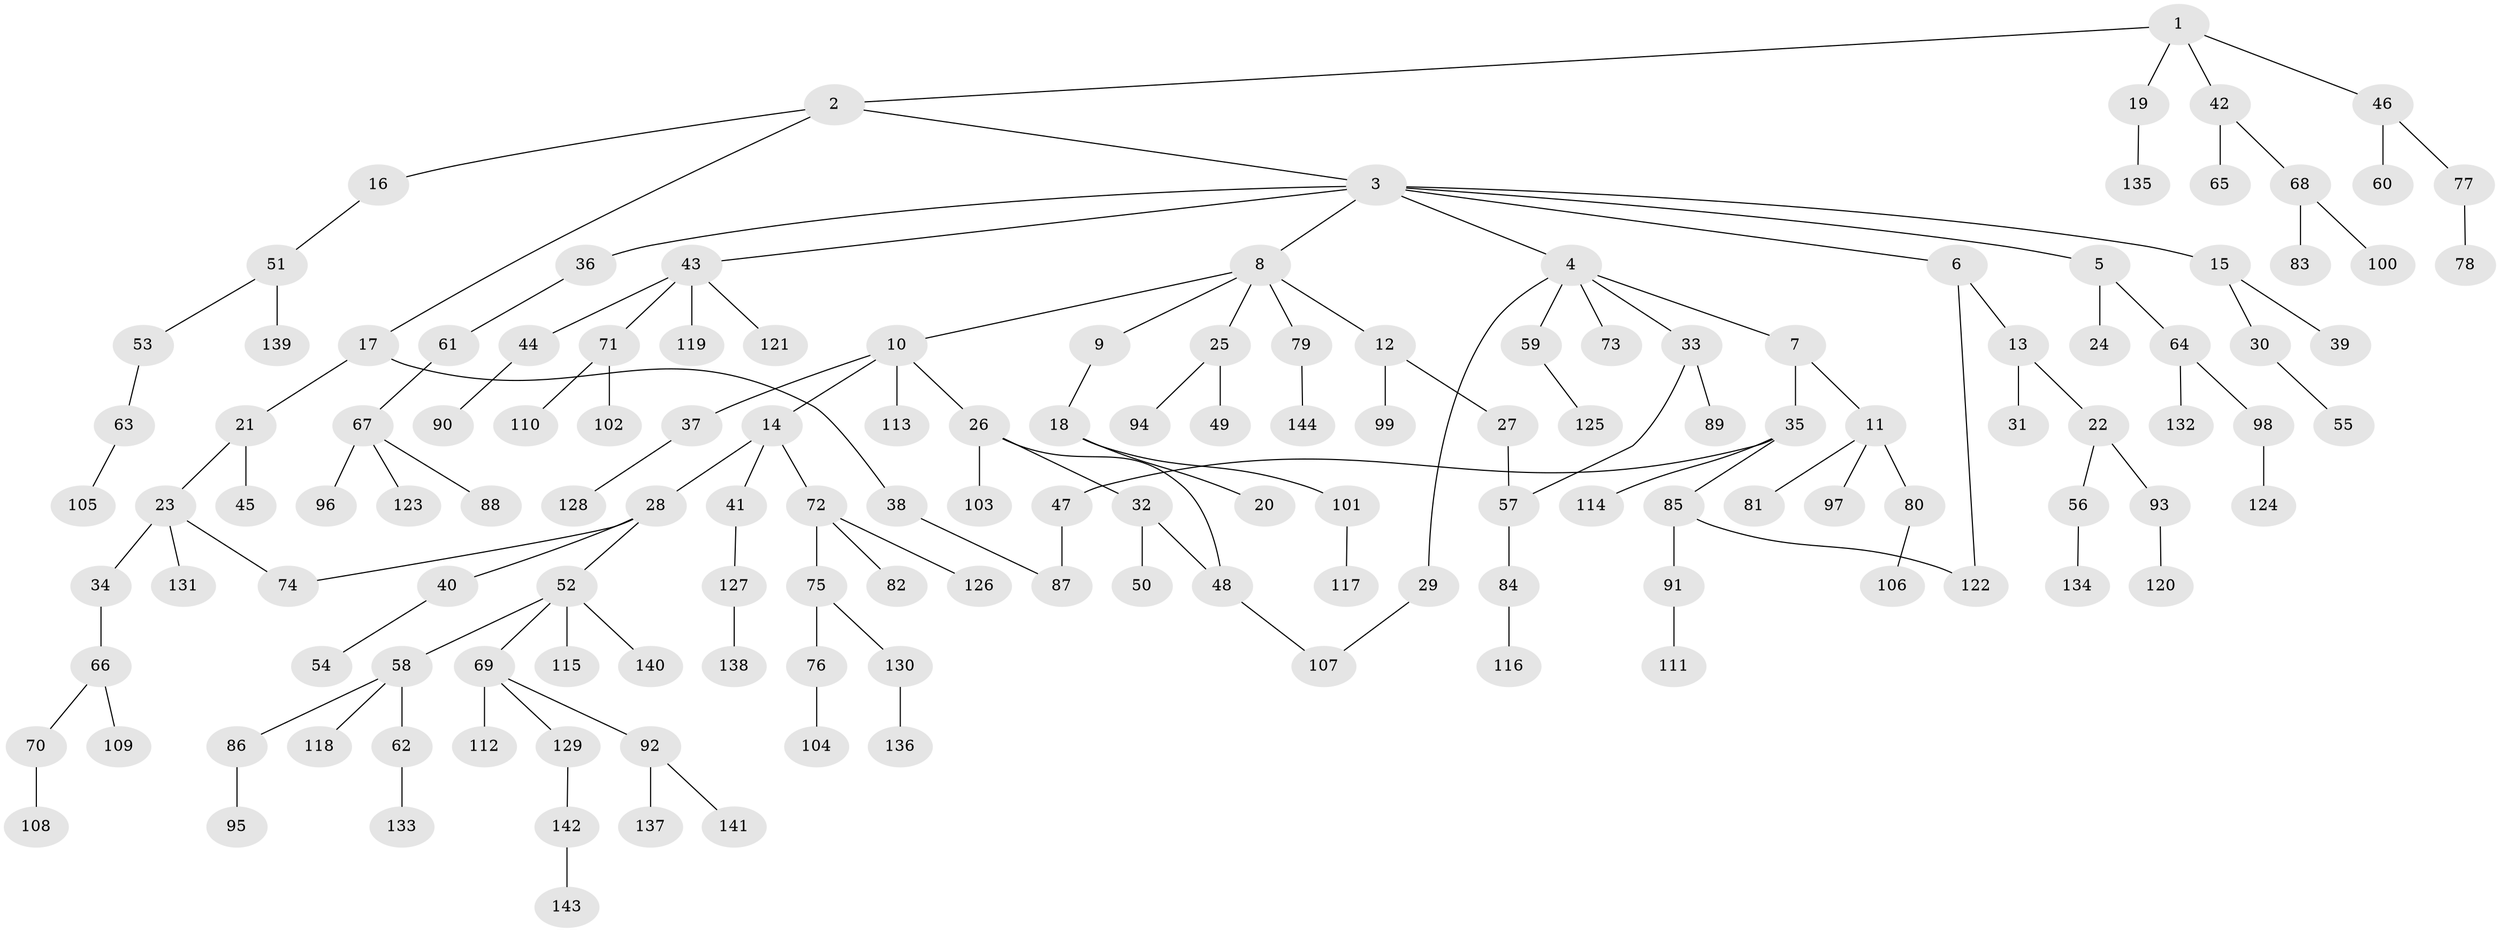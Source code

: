 // Generated by graph-tools (version 1.1) at 2025/42/03/09/25 04:42:31]
// undirected, 144 vertices, 149 edges
graph export_dot {
graph [start="1"]
  node [color=gray90,style=filled];
  1;
  2;
  3;
  4;
  5;
  6;
  7;
  8;
  9;
  10;
  11;
  12;
  13;
  14;
  15;
  16;
  17;
  18;
  19;
  20;
  21;
  22;
  23;
  24;
  25;
  26;
  27;
  28;
  29;
  30;
  31;
  32;
  33;
  34;
  35;
  36;
  37;
  38;
  39;
  40;
  41;
  42;
  43;
  44;
  45;
  46;
  47;
  48;
  49;
  50;
  51;
  52;
  53;
  54;
  55;
  56;
  57;
  58;
  59;
  60;
  61;
  62;
  63;
  64;
  65;
  66;
  67;
  68;
  69;
  70;
  71;
  72;
  73;
  74;
  75;
  76;
  77;
  78;
  79;
  80;
  81;
  82;
  83;
  84;
  85;
  86;
  87;
  88;
  89;
  90;
  91;
  92;
  93;
  94;
  95;
  96;
  97;
  98;
  99;
  100;
  101;
  102;
  103;
  104;
  105;
  106;
  107;
  108;
  109;
  110;
  111;
  112;
  113;
  114;
  115;
  116;
  117;
  118;
  119;
  120;
  121;
  122;
  123;
  124;
  125;
  126;
  127;
  128;
  129;
  130;
  131;
  132;
  133;
  134;
  135;
  136;
  137;
  138;
  139;
  140;
  141;
  142;
  143;
  144;
  1 -- 2;
  1 -- 19;
  1 -- 42;
  1 -- 46;
  2 -- 3;
  2 -- 16;
  2 -- 17;
  3 -- 4;
  3 -- 5;
  3 -- 6;
  3 -- 8;
  3 -- 15;
  3 -- 36;
  3 -- 43;
  4 -- 7;
  4 -- 29;
  4 -- 33;
  4 -- 59;
  4 -- 73;
  5 -- 24;
  5 -- 64;
  6 -- 13;
  6 -- 122;
  7 -- 11;
  7 -- 35;
  8 -- 9;
  8 -- 10;
  8 -- 12;
  8 -- 25;
  8 -- 79;
  9 -- 18;
  10 -- 14;
  10 -- 26;
  10 -- 37;
  10 -- 113;
  11 -- 80;
  11 -- 81;
  11 -- 97;
  12 -- 27;
  12 -- 99;
  13 -- 22;
  13 -- 31;
  14 -- 28;
  14 -- 41;
  14 -- 72;
  15 -- 30;
  15 -- 39;
  16 -- 51;
  17 -- 21;
  17 -- 38;
  18 -- 20;
  18 -- 101;
  19 -- 135;
  21 -- 23;
  21 -- 45;
  22 -- 56;
  22 -- 93;
  23 -- 34;
  23 -- 74;
  23 -- 131;
  25 -- 49;
  25 -- 94;
  26 -- 32;
  26 -- 103;
  26 -- 48;
  27 -- 57;
  28 -- 40;
  28 -- 52;
  28 -- 74;
  29 -- 107;
  30 -- 55;
  32 -- 48;
  32 -- 50;
  33 -- 89;
  33 -- 57;
  34 -- 66;
  35 -- 47;
  35 -- 85;
  35 -- 114;
  36 -- 61;
  37 -- 128;
  38 -- 87;
  40 -- 54;
  41 -- 127;
  42 -- 65;
  42 -- 68;
  43 -- 44;
  43 -- 71;
  43 -- 119;
  43 -- 121;
  44 -- 90;
  46 -- 60;
  46 -- 77;
  47 -- 87;
  48 -- 107;
  51 -- 53;
  51 -- 139;
  52 -- 58;
  52 -- 69;
  52 -- 115;
  52 -- 140;
  53 -- 63;
  56 -- 134;
  57 -- 84;
  58 -- 62;
  58 -- 86;
  58 -- 118;
  59 -- 125;
  61 -- 67;
  62 -- 133;
  63 -- 105;
  64 -- 98;
  64 -- 132;
  66 -- 70;
  66 -- 109;
  67 -- 88;
  67 -- 96;
  67 -- 123;
  68 -- 83;
  68 -- 100;
  69 -- 92;
  69 -- 112;
  69 -- 129;
  70 -- 108;
  71 -- 102;
  71 -- 110;
  72 -- 75;
  72 -- 82;
  72 -- 126;
  75 -- 76;
  75 -- 130;
  76 -- 104;
  77 -- 78;
  79 -- 144;
  80 -- 106;
  84 -- 116;
  85 -- 91;
  85 -- 122;
  86 -- 95;
  91 -- 111;
  92 -- 137;
  92 -- 141;
  93 -- 120;
  98 -- 124;
  101 -- 117;
  127 -- 138;
  129 -- 142;
  130 -- 136;
  142 -- 143;
}
